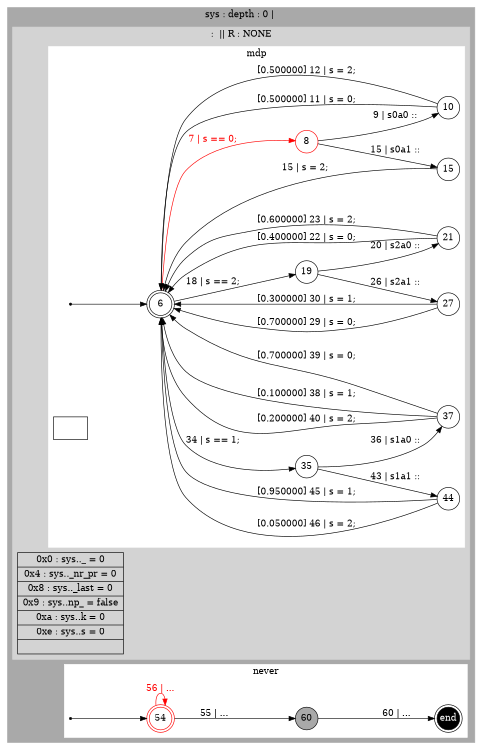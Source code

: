 digraph finite_state_machine {
	rankdir=LR
	size="8,5" 

	subgraph cluster_sys {
		style=filled;
		color=darkgrey;
		label = " sys : depth : 0 |  "; 
		subgraph cluster_ {
			style=filled;
			color=lightgrey;
			label = "  :  || R : NONE  "; 
 "node2"[ 
			label = "0x0   :   sys.._                  = 0
 | 0x4   :   sys.._nr_pr             = 0
 | 0x8   :   sys.._last              = 0
 | 0x9   :   sys..np_                = false
 | 0xa   :   sys..k                  = 0
 | 0xe   :   sys..s                  = 0
 | "
			shape = "record" 
];
			subgraph cluster_mdp {
				style=filled;
				color=white;
				label = "mdp" ; 
				93824994283673 [label = 6, shape = doublecircle, fixedsize = true]; 
				s93824994283673 [shape = point];
 "node9"[ 
				label = ""
				shape = "record" 
];
				93824994321897 [label = 35, shape = circle, fixedsize = true ];
				93824994323321 [label = 44, shape = circle, fixedsize = true ];
				93824994323097 [label = 37, shape = circle, fixedsize = true ];
				93824994319497 [label = 19, shape = circle, fixedsize = true ];
				93824994321753 [label = 27, shape = circle, fixedsize = true ];
				93824994321529 [label = 21, shape = circle, fixedsize = true ];
				93824994319097 [label = 8, shape = circle, color = red, fixedsize = true ];
				93824994320361 [label = 15, shape = circle, fixedsize = true ];
				93824994319929 [label = 10, shape = circle, fixedsize = true ];
				s93824994283673 -> 93824994283673;
				93824994321897 -> 93824994323097 [ label = "36 | s1a0 :: "];
				93824994283673 -> 93824994319097 [color = red, fontcolor = red, label = "7 | s == 0; "];
				93824994283673 -> 93824994319497 [ label = "18 | s == 2; "];
				93824994319097 -> 93824994319929 [ label = "9 | s0a0 :: "];
				93824994319097 -> 93824994320361 [ label = "15 | s0a1 :: "];
				93824994320361 -> 93824994283673 [ label = "15 | s = 2; "];
				93824994319929 -> 93824994283673 [ label = " [0.500000] 11 | s = 0; "];
				93824994319929 -> 93824994283673 [ label = " [0.500000] 12 | s = 2; "];
				93824994283673 -> 93824994321897 [ label = "34 | s == 1; "];
				93824994319497 -> 93824994321529 [ label = "20 | s2a0 :: "];
				93824994319497 -> 93824994321753 [ label = "26 | s2a1 :: "];
				93824994321529 -> 93824994283673 [ label = " [0.400000] 22 | s = 0; "];
				93824994321529 -> 93824994283673 [ label = " [0.600000] 23 | s = 2; "];
				93824994321753 -> 93824994283673 [ label = " [0.700000] 29 | s = 0; "];
				93824994321753 -> 93824994283673 [ label = " [0.300000] 30 | s = 1; "];
				93824994321897 -> 93824994323321 [ label = "43 | s1a1 :: "];
				93824994323097 -> 93824994283673 [ label = " [0.100000] 38 | s = 1; "];
				93824994323097 -> 93824994283673 [ label = " [0.700000] 39 | s = 0; "];
				93824994323097 -> 93824994283673 [ label = " [0.200000] 40 | s = 2; "];
				93824994323321 -> 93824994283673 [ label = " [0.950000] 45 | s = 1; "];
				93824994323321 -> 93824994283673 [ label = " [0.050000] 46 | s = 2; "];

			}
		}
		subgraph cluster_never {
			style=filled;
			color=white;
			label = " never "; 
			93824994322384 [label = 54, shape = doublecircle, color = red, fixedsize = true]; 
			s93824994322384 [shape = point];
			e [shape = doublecircle, fixedsize = true, style = filled, fillcolor = black, fontcolor = white,  label = end];
			93824994318768 [label = 60, shape = circle, fixedsize = true , style = filled, fillcolor = darkgrey];
			s93824994322384 -> 93824994322384;
			93824994318768 -> e [ label = "60 | ..."];
			93824994322384 -> 93824994318768 [ label = "55 | ..."];
			93824994322384 -> 93824994322384 [color = red, fontcolor = red, label = "56 | ..."];

		}

	}

}